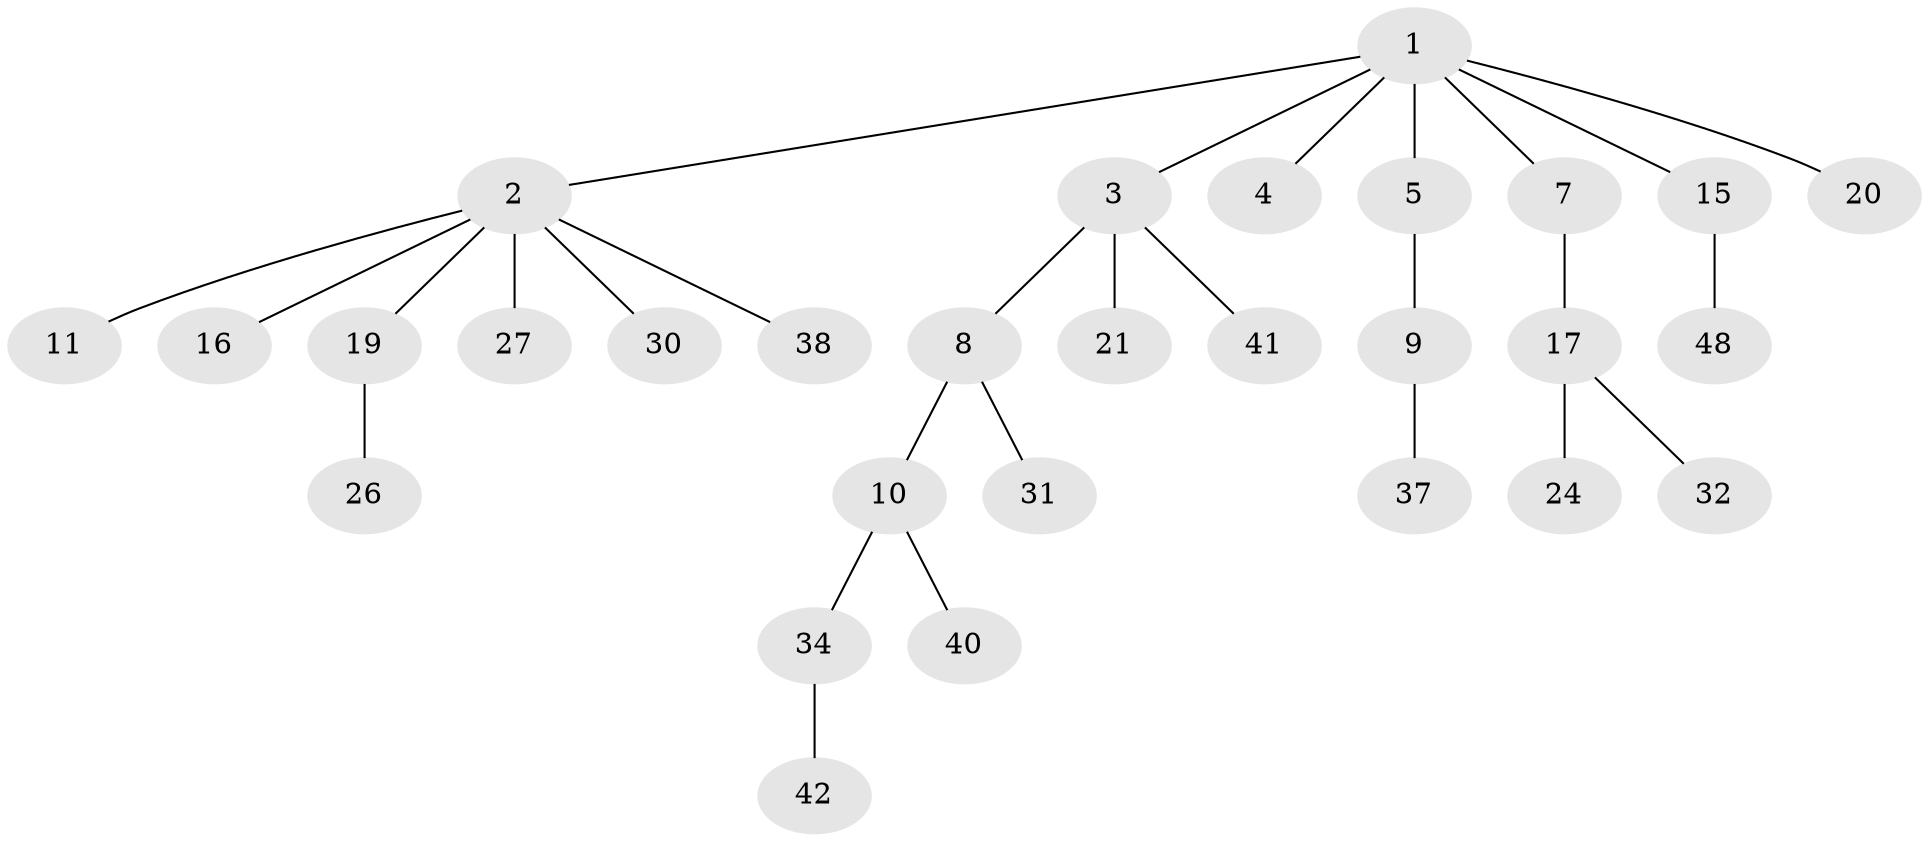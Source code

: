 // original degree distribution, {8: 0.0196078431372549, 7: 0.0196078431372549, 4: 0.0784313725490196, 2: 0.35294117647058826, 3: 0.058823529411764705, 1: 0.47058823529411764}
// Generated by graph-tools (version 1.1) at 2025/42/03/06/25 10:42:03]
// undirected, 29 vertices, 28 edges
graph export_dot {
graph [start="1"]
  node [color=gray90,style=filled];
  1 [super="+47"];
  2 [super="+12"];
  3 [super="+6"];
  4 [super="+43"];
  5 [super="+35"];
  7 [super="+51"];
  8 [super="+13"];
  9 [super="+14"];
  10 [super="+29"];
  11;
  15 [super="+18"];
  16 [super="+25"];
  17 [super="+22"];
  19 [super="+23"];
  20 [super="+36"];
  21 [super="+28"];
  24 [super="+46"];
  26 [super="+45"];
  27;
  30;
  31 [super="+33"];
  32;
  34 [super="+39"];
  37 [super="+44"];
  38;
  40;
  41 [super="+50"];
  42;
  48 [super="+49"];
  1 -- 2;
  1 -- 3;
  1 -- 4;
  1 -- 5;
  1 -- 7;
  1 -- 15;
  1 -- 20;
  2 -- 11;
  2 -- 16;
  2 -- 19;
  2 -- 27;
  2 -- 30;
  2 -- 38;
  3 -- 21;
  3 -- 41;
  3 -- 8;
  5 -- 9;
  7 -- 17;
  8 -- 10;
  8 -- 31;
  9 -- 37;
  10 -- 34;
  10 -- 40;
  15 -- 48;
  17 -- 24;
  17 -- 32;
  19 -- 26;
  34 -- 42;
}
